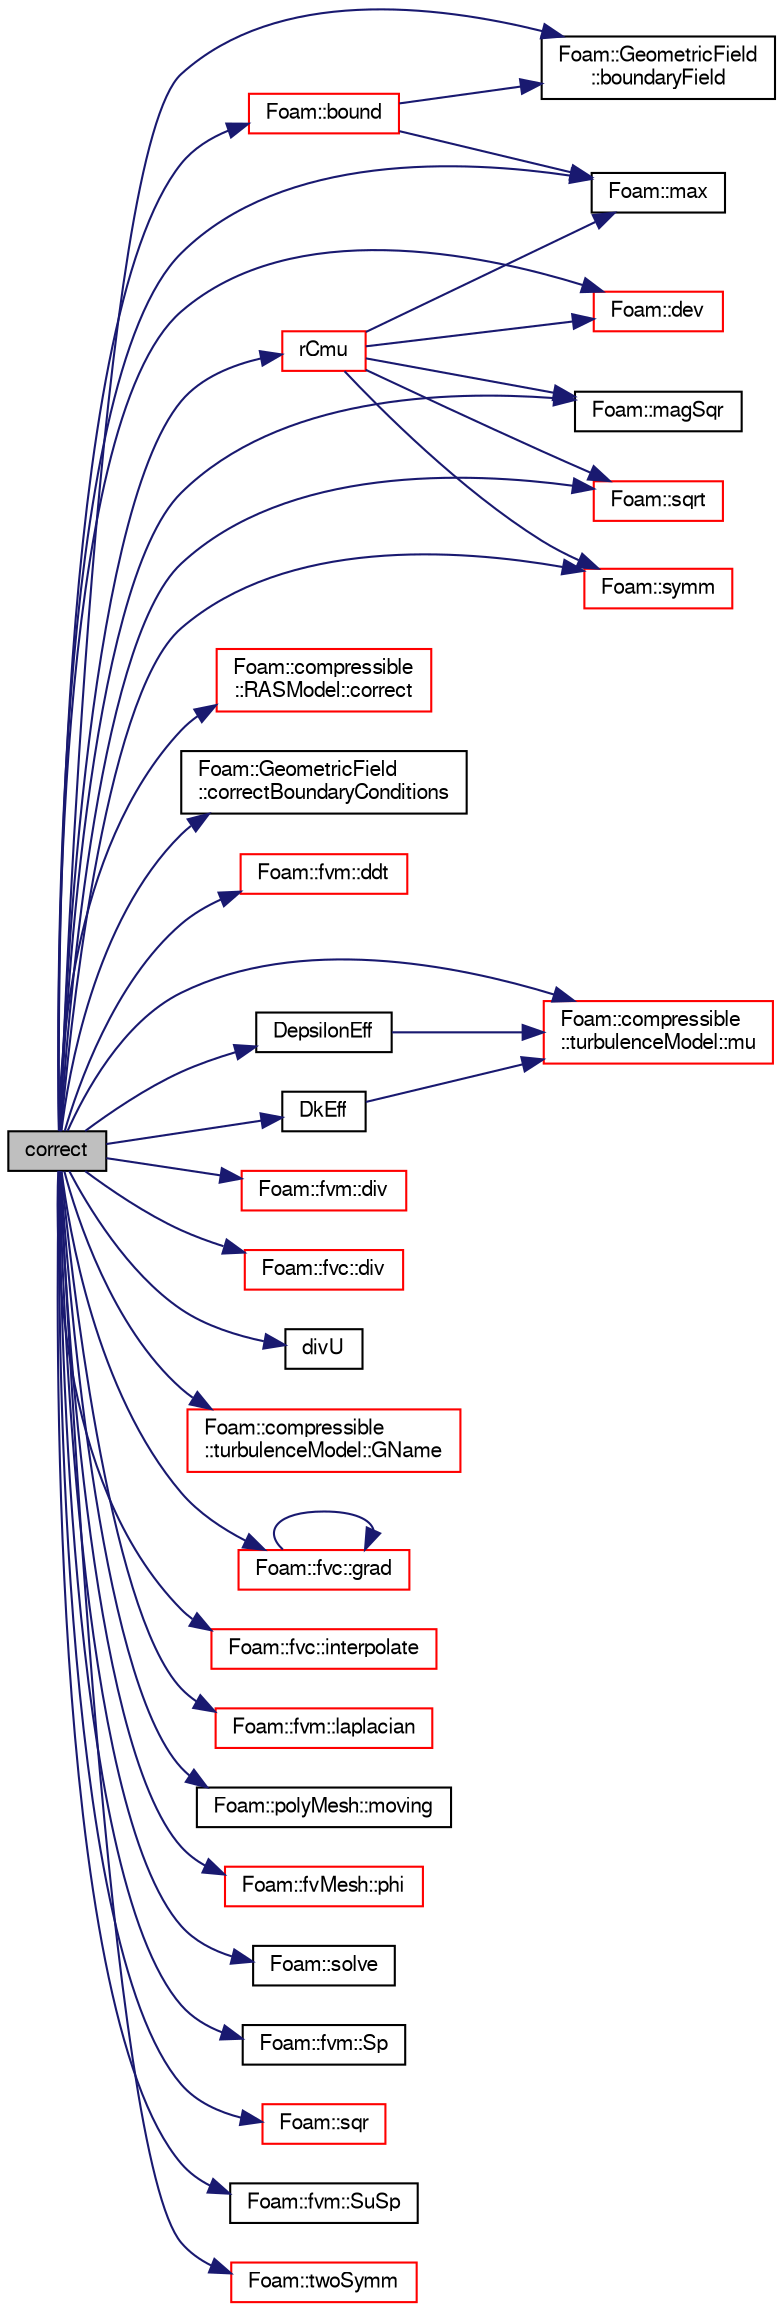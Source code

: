 digraph "correct"
{
  bgcolor="transparent";
  edge [fontname="FreeSans",fontsize="10",labelfontname="FreeSans",labelfontsize="10"];
  node [fontname="FreeSans",fontsize="10",shape=record];
  rankdir="LR";
  Node1428 [label="correct",height=0.2,width=0.4,color="black", fillcolor="grey75", style="filled", fontcolor="black"];
  Node1428 -> Node1429 [color="midnightblue",fontsize="10",style="solid",fontname="FreeSans"];
  Node1429 [label="Foam::bound",height=0.2,width=0.4,color="red",URL="$a21124.html#a334b2a2d0ce7997d360f7a018174a077",tooltip="Bound the given scalar field if it has gone unbounded. "];
  Node1429 -> Node1455 [color="midnightblue",fontsize="10",style="solid",fontname="FreeSans"];
  Node1455 [label="Foam::GeometricField\l::boundaryField",height=0.2,width=0.4,color="black",URL="$a22434.html#a3c6c1a789b48ea0c5e8bff64f9c14f2d",tooltip="Return reference to GeometricBoundaryField. "];
  Node1429 -> Node1564 [color="midnightblue",fontsize="10",style="solid",fontname="FreeSans"];
  Node1564 [label="Foam::max",height=0.2,width=0.4,color="black",URL="$a21124.html#ac993e906cf2774ae77e666bc24e81733"];
  Node1428 -> Node1455 [color="midnightblue",fontsize="10",style="solid",fontname="FreeSans"];
  Node1428 -> Node1743 [color="midnightblue",fontsize="10",style="solid",fontname="FreeSans"];
  Node1743 [label="Foam::compressible\l::RASModel::correct",height=0.2,width=0.4,color="red",URL="$a30758.html#a3ae44b28050c3aa494c1d8e18cf618c1",tooltip="Solve the turbulence equations and correct the turbulence viscosity. "];
  Node1428 -> Node1736 [color="midnightblue",fontsize="10",style="solid",fontname="FreeSans"];
  Node1736 [label="Foam::GeometricField\l::correctBoundaryConditions",height=0.2,width=0.4,color="black",URL="$a22434.html#acaf6878ef900e593c4b20812f1b567d6",tooltip="Correct boundary field. "];
  Node1428 -> Node1745 [color="midnightblue",fontsize="10",style="solid",fontname="FreeSans"];
  Node1745 [label="Foam::fvm::ddt",height=0.2,width=0.4,color="red",URL="$a21135.html#a2d88eca98ab69b84af7ddb96e35f5a44"];
  Node1428 -> Node1746 [color="midnightblue",fontsize="10",style="solid",fontname="FreeSans"];
  Node1746 [label="DepsilonEff",height=0.2,width=0.4,color="black",URL="$a30762.html#aaeb98c07acb7524ea98bf458352bc85a",tooltip="Return the effective diffusivity for epsilon. "];
  Node1746 -> Node1747 [color="midnightblue",fontsize="10",style="solid",fontname="FreeSans"];
  Node1747 [label="Foam::compressible\l::turbulenceModel::mu",height=0.2,width=0.4,color="red",URL="$a30818.html#a54025d7e9635694b562bfb981e31e6da",tooltip="Return the laminar viscosity. "];
  Node1428 -> Node1749 [color="midnightblue",fontsize="10",style="solid",fontname="FreeSans"];
  Node1749 [label="Foam::dev",height=0.2,width=0.4,color="red",URL="$a21124.html#a042ede1d98e91923a7cc5e14e9f86854"];
  Node1428 -> Node1750 [color="midnightblue",fontsize="10",style="solid",fontname="FreeSans"];
  Node1750 [label="Foam::fvm::div",height=0.2,width=0.4,color="red",URL="$a21135.html#a058dd4757c11ae656c8d576632b33d25"];
  Node1428 -> Node1612 [color="midnightblue",fontsize="10",style="solid",fontname="FreeSans"];
  Node1612 [label="Foam::fvc::div",height=0.2,width=0.4,color="red",URL="$a21134.html#a585533948ad80abfe589d920c641f251"];
  Node1428 -> Node1759 [color="midnightblue",fontsize="10",style="solid",fontname="FreeSans"];
  Node1759 [label="divU",height=0.2,width=0.4,color="black",URL="$a38540.html#a09bc63f3dad0c233d722b7374810ad3d"];
  Node1428 -> Node1760 [color="midnightblue",fontsize="10",style="solid",fontname="FreeSans"];
  Node1760 [label="DkEff",height=0.2,width=0.4,color="black",URL="$a30762.html#a1faa4b448524c4de622637dc51aa4a30",tooltip="Return the effective diffusivity for k. "];
  Node1760 -> Node1747 [color="midnightblue",fontsize="10",style="solid",fontname="FreeSans"];
  Node1428 -> Node1761 [color="midnightblue",fontsize="10",style="solid",fontname="FreeSans"];
  Node1761 [label="Foam::compressible\l::turbulenceModel::GName",height=0.2,width=0.4,color="red",URL="$a30818.html#a530c14556551704a03baa28ac70a78a0",tooltip="Helper function to return the nam eof the turbulence G field. "];
  Node1428 -> Node1762 [color="midnightblue",fontsize="10",style="solid",fontname="FreeSans"];
  Node1762 [label="Foam::fvc::grad",height=0.2,width=0.4,color="red",URL="$a21134.html#a7c00ec90ecc15ed3005255e42c52827a"];
  Node1762 -> Node1762 [color="midnightblue",fontsize="10",style="solid",fontname="FreeSans"];
  Node1428 -> Node1764 [color="midnightblue",fontsize="10",style="solid",fontname="FreeSans"];
  Node1764 [label="Foam::fvc::interpolate",height=0.2,width=0.4,color="red",URL="$a21134.html#addbc18784300dd0955a9bf79f8e2c43b"];
  Node1428 -> Node1765 [color="midnightblue",fontsize="10",style="solid",fontname="FreeSans"];
  Node1765 [label="Foam::fvm::laplacian",height=0.2,width=0.4,color="red",URL="$a21135.html#a05679b154654e47e9f1e2fbd2bc0bae0"];
  Node1428 -> Node1766 [color="midnightblue",fontsize="10",style="solid",fontname="FreeSans"];
  Node1766 [label="Foam::magSqr",height=0.2,width=0.4,color="black",URL="$a21124.html#ae6fff2c6981e6d9618aa5038e69def6e"];
  Node1428 -> Node1564 [color="midnightblue",fontsize="10",style="solid",fontname="FreeSans"];
  Node1428 -> Node1616 [color="midnightblue",fontsize="10",style="solid",fontname="FreeSans"];
  Node1616 [label="Foam::polyMesh::moving",height=0.2,width=0.4,color="black",URL="$a27410.html#afa64275c1aa240283901d7afcb2f153d",tooltip="Is mesh moving. "];
  Node1428 -> Node1747 [color="midnightblue",fontsize="10",style="solid",fontname="FreeSans"];
  Node1428 -> Node1570 [color="midnightblue",fontsize="10",style="solid",fontname="FreeSans"];
  Node1570 [label="Foam::fvMesh::phi",height=0.2,width=0.4,color="red",URL="$a22766.html#a48401d78677e2dbdd15a4c41d49677b8",tooltip="Return cell face motion fluxes. "];
  Node1428 -> Node1767 [color="midnightblue",fontsize="10",style="solid",fontname="FreeSans"];
  Node1767 [label="rCmu",height=0.2,width=0.4,color="red",URL="$a30762.html#a1068a692df4f337ad061061d4c6b380d"];
  Node1767 -> Node1749 [color="midnightblue",fontsize="10",style="solid",fontname="FreeSans"];
  Node1767 -> Node1766 [color="midnightblue",fontsize="10",style="solid",fontname="FreeSans"];
  Node1767 -> Node1564 [color="midnightblue",fontsize="10",style="solid",fontname="FreeSans"];
  Node1767 -> Node1772 [color="midnightblue",fontsize="10",style="solid",fontname="FreeSans"];
  Node1772 [label="Foam::sqrt",height=0.2,width=0.4,color="red",URL="$a21124.html#a8616bd62eebf2342a80222fecb1bda71"];
  Node1767 -> Node1773 [color="midnightblue",fontsize="10",style="solid",fontname="FreeSans"];
  Node1773 [label="Foam::symm",height=0.2,width=0.4,color="red",URL="$a21124.html#a112755faabb5ff081d7a25a936a1d3c4"];
  Node1428 -> Node1774 [color="midnightblue",fontsize="10",style="solid",fontname="FreeSans"];
  Node1774 [label="Foam::solve",height=0.2,width=0.4,color="black",URL="$a21124.html#a745114a2fef57ff2df3946017d4dec34",tooltip="Solve returning the solution statistics given convergence tolerance. "];
  Node1428 -> Node1775 [color="midnightblue",fontsize="10",style="solid",fontname="FreeSans"];
  Node1775 [label="Foam::fvm::Sp",height=0.2,width=0.4,color="black",URL="$a21135.html#a67e0938495ebeac7ad57361957720554"];
  Node1428 -> Node1776 [color="midnightblue",fontsize="10",style="solid",fontname="FreeSans"];
  Node1776 [label="Foam::sqr",height=0.2,width=0.4,color="red",URL="$a21124.html#a277dc11c581d53826ab5090b08f3b17b"];
  Node1428 -> Node1772 [color="midnightblue",fontsize="10",style="solid",fontname="FreeSans"];
  Node1428 -> Node1777 [color="midnightblue",fontsize="10",style="solid",fontname="FreeSans"];
  Node1777 [label="Foam::fvm::SuSp",height=0.2,width=0.4,color="black",URL="$a21135.html#afbc5644dc62f3adaff3848482484e0a6"];
  Node1428 -> Node1773 [color="midnightblue",fontsize="10",style="solid",fontname="FreeSans"];
  Node1428 -> Node1778 [color="midnightblue",fontsize="10",style="solid",fontname="FreeSans"];
  Node1778 [label="Foam::twoSymm",height=0.2,width=0.4,color="red",URL="$a21124.html#a446550beb700669a32e76d9b87d5e043"];
}
